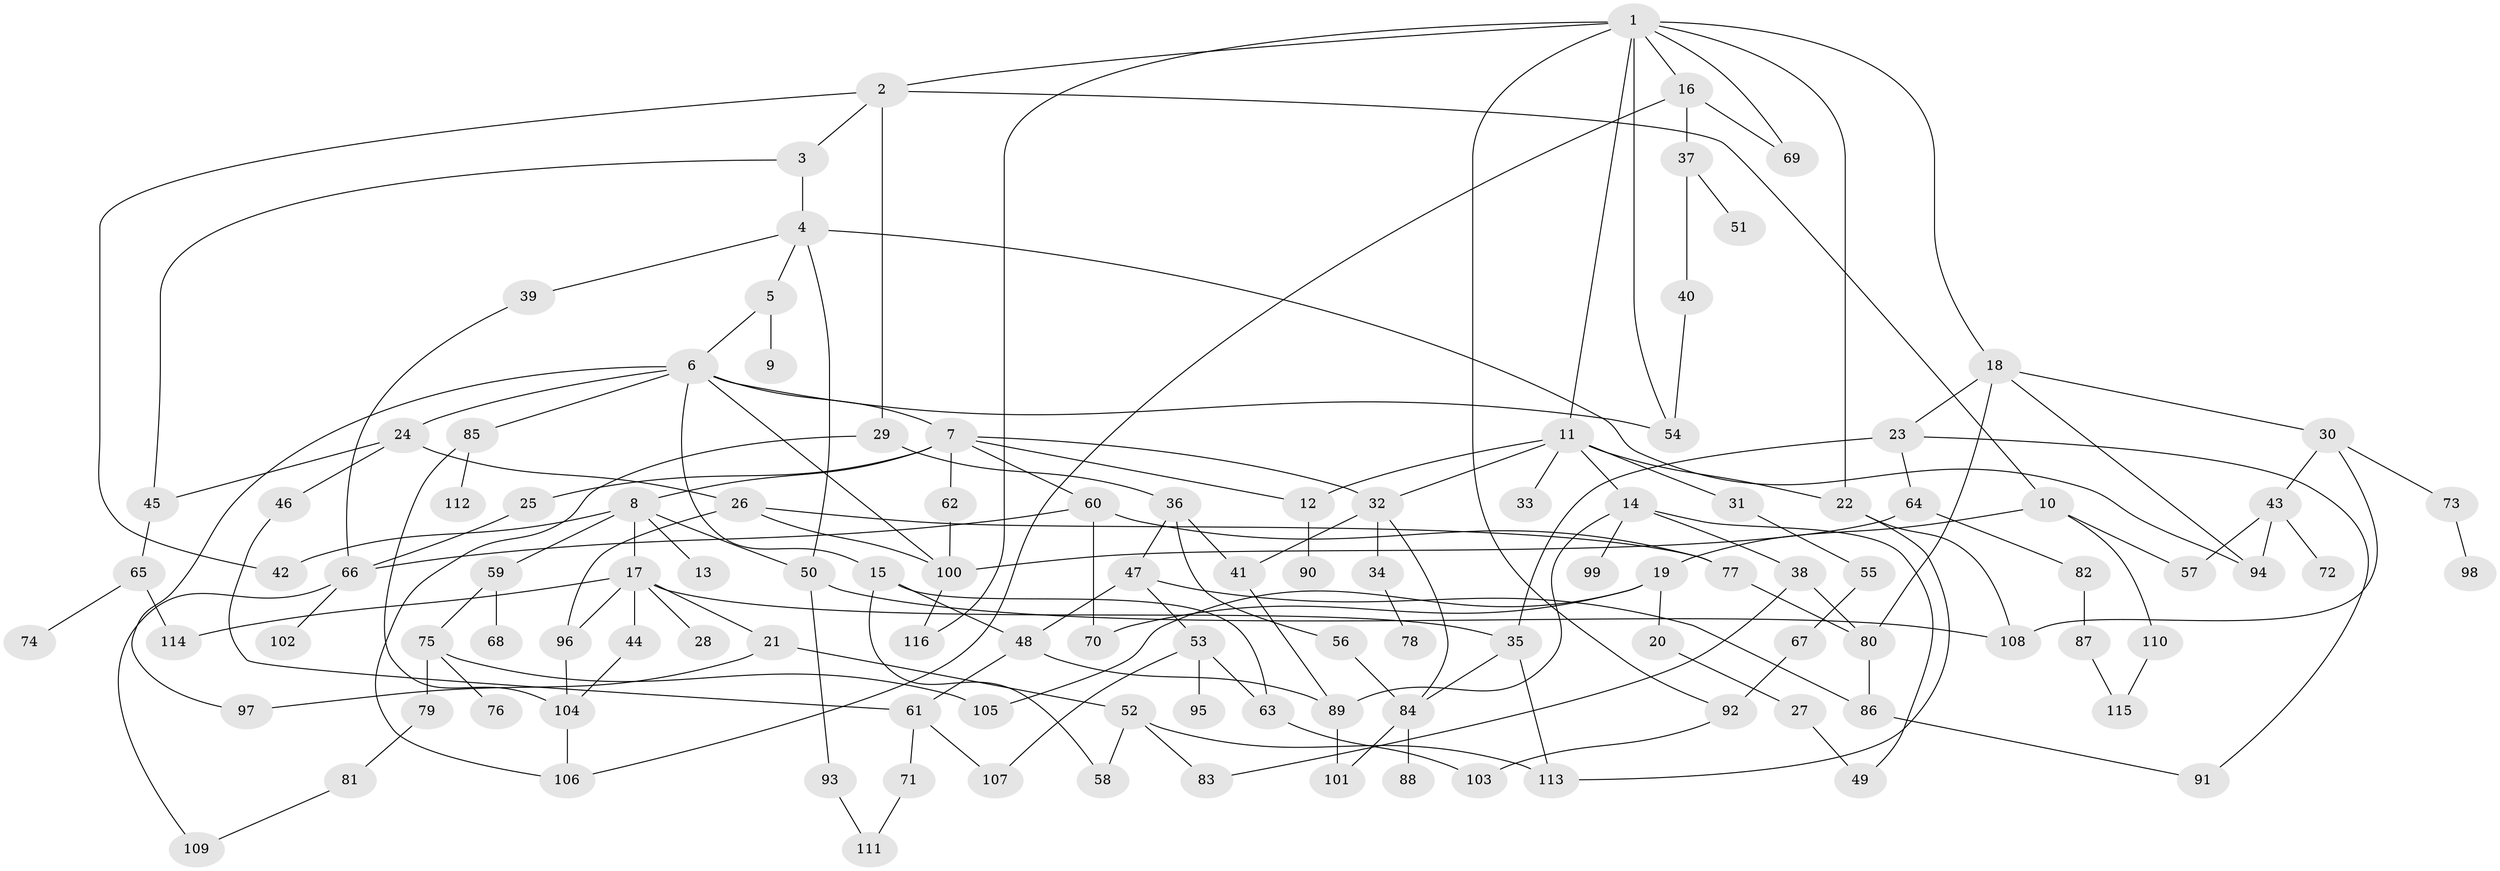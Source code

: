 // Generated by graph-tools (version 1.1) at 2025/49/03/09/25 03:49:21]
// undirected, 116 vertices, 170 edges
graph export_dot {
graph [start="1"]
  node [color=gray90,style=filled];
  1;
  2;
  3;
  4;
  5;
  6;
  7;
  8;
  9;
  10;
  11;
  12;
  13;
  14;
  15;
  16;
  17;
  18;
  19;
  20;
  21;
  22;
  23;
  24;
  25;
  26;
  27;
  28;
  29;
  30;
  31;
  32;
  33;
  34;
  35;
  36;
  37;
  38;
  39;
  40;
  41;
  42;
  43;
  44;
  45;
  46;
  47;
  48;
  49;
  50;
  51;
  52;
  53;
  54;
  55;
  56;
  57;
  58;
  59;
  60;
  61;
  62;
  63;
  64;
  65;
  66;
  67;
  68;
  69;
  70;
  71;
  72;
  73;
  74;
  75;
  76;
  77;
  78;
  79;
  80;
  81;
  82;
  83;
  84;
  85;
  86;
  87;
  88;
  89;
  90;
  91;
  92;
  93;
  94;
  95;
  96;
  97;
  98;
  99;
  100;
  101;
  102;
  103;
  104;
  105;
  106;
  107;
  108;
  109;
  110;
  111;
  112;
  113;
  114;
  115;
  116;
  1 -- 2;
  1 -- 11;
  1 -- 16;
  1 -- 18;
  1 -- 92;
  1 -- 54;
  1 -- 22;
  1 -- 69;
  1 -- 116;
  2 -- 3;
  2 -- 10;
  2 -- 29;
  2 -- 42;
  3 -- 4;
  3 -- 45;
  4 -- 5;
  4 -- 39;
  4 -- 50;
  4 -- 94;
  5 -- 6;
  5 -- 9;
  6 -- 7;
  6 -- 15;
  6 -- 24;
  6 -- 85;
  6 -- 97;
  6 -- 100;
  6 -- 54;
  7 -- 8;
  7 -- 12;
  7 -- 25;
  7 -- 32;
  7 -- 60;
  7 -- 62;
  8 -- 13;
  8 -- 17;
  8 -- 42;
  8 -- 50;
  8 -- 59;
  10 -- 19;
  10 -- 57;
  10 -- 110;
  11 -- 14;
  11 -- 22;
  11 -- 31;
  11 -- 33;
  11 -- 12;
  11 -- 32;
  12 -- 90;
  14 -- 38;
  14 -- 89;
  14 -- 99;
  14 -- 49;
  15 -- 58;
  15 -- 63;
  15 -- 48;
  16 -- 37;
  16 -- 69;
  16 -- 106;
  17 -- 21;
  17 -- 28;
  17 -- 44;
  17 -- 96;
  17 -- 114;
  17 -- 35;
  18 -- 23;
  18 -- 30;
  18 -- 94;
  18 -- 80;
  19 -- 20;
  19 -- 105;
  19 -- 70;
  20 -- 27;
  21 -- 52;
  21 -- 97;
  22 -- 108;
  22 -- 113;
  23 -- 35;
  23 -- 64;
  23 -- 91;
  24 -- 26;
  24 -- 45;
  24 -- 46;
  25 -- 66;
  26 -- 100;
  26 -- 77;
  26 -- 96;
  27 -- 49;
  29 -- 36;
  29 -- 106;
  30 -- 43;
  30 -- 73;
  30 -- 108;
  31 -- 55;
  32 -- 34;
  32 -- 41;
  32 -- 84;
  34 -- 78;
  35 -- 84;
  35 -- 113;
  36 -- 41;
  36 -- 47;
  36 -- 56;
  37 -- 40;
  37 -- 51;
  38 -- 83;
  38 -- 80;
  39 -- 66;
  40 -- 54;
  41 -- 89;
  43 -- 72;
  43 -- 94;
  43 -- 57;
  44 -- 104;
  45 -- 65;
  46 -- 61;
  47 -- 48;
  47 -- 53;
  47 -- 86;
  48 -- 61;
  48 -- 89;
  50 -- 93;
  50 -- 108;
  52 -- 83;
  52 -- 58;
  52 -- 113;
  53 -- 95;
  53 -- 107;
  53 -- 63;
  55 -- 67;
  56 -- 84;
  59 -- 68;
  59 -- 75;
  60 -- 70;
  60 -- 77;
  60 -- 66;
  61 -- 71;
  61 -- 107;
  62 -- 100;
  63 -- 103;
  64 -- 82;
  64 -- 100;
  65 -- 74;
  65 -- 114;
  66 -- 102;
  66 -- 109;
  67 -- 92;
  71 -- 111;
  73 -- 98;
  75 -- 76;
  75 -- 79;
  75 -- 105;
  77 -- 80;
  79 -- 81;
  80 -- 86;
  81 -- 109;
  82 -- 87;
  84 -- 88;
  84 -- 101;
  85 -- 104;
  85 -- 112;
  86 -- 91;
  87 -- 115;
  89 -- 101;
  92 -- 103;
  93 -- 111;
  96 -- 104;
  100 -- 116;
  104 -- 106;
  110 -- 115;
}

